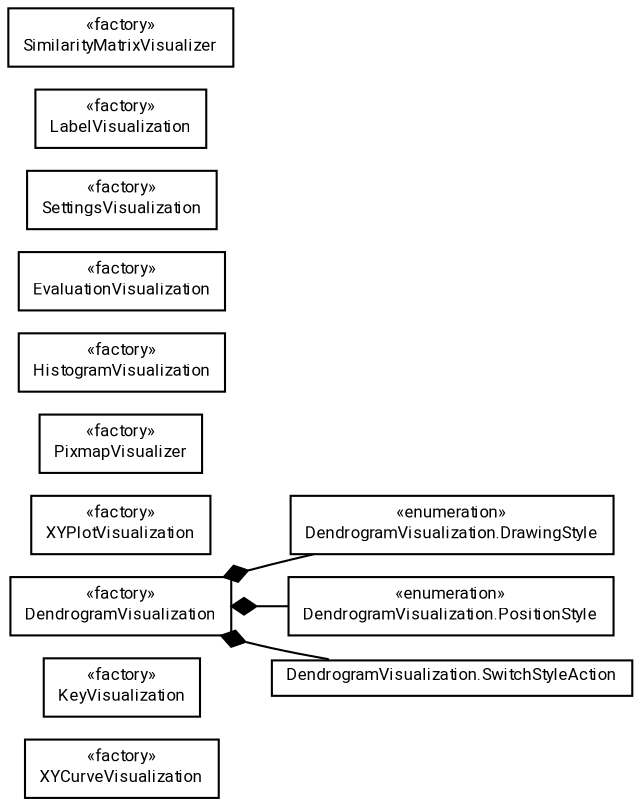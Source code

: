#!/usr/local/bin/dot
#
# Class diagram 
# Generated by UMLGraph version R5_7_2-60-g0e99a6 (http://www.spinellis.gr/umlgraph/)
#

digraph G {
	graph [fontnames="svg"]
	edge [fontname="Roboto",fontsize=7,labelfontname="Roboto",labelfontsize=7,color="black"];
	node [fontname="Roboto",fontcolor="black",fontsize=8,shape=plaintext,margin=0,width=0,height=0];
	nodesep=0.15;
	ranksep=0.25;
	rankdir=LR;
	// de.lmu.ifi.dbs.elki.visualization.visualizers.visunproj.XYCurveVisualization
	c208258 [label=<<table title="de.lmu.ifi.dbs.elki.visualization.visualizers.visunproj.XYCurveVisualization" border="0" cellborder="1" cellspacing="0" cellpadding="2" href="XYCurveVisualization.html" target="_parent">
		<tr><td><table border="0" cellspacing="0" cellpadding="1">
		<tr><td align="center" balign="center"> &#171;factory&#187; </td></tr>
		<tr><td align="center" balign="center"> <font face="Roboto">XYCurveVisualization</font> </td></tr>
		</table></td></tr>
		</table>>, URL="XYCurveVisualization.html"];
	// de.lmu.ifi.dbs.elki.visualization.visualizers.visunproj.KeyVisualization
	c208259 [label=<<table title="de.lmu.ifi.dbs.elki.visualization.visualizers.visunproj.KeyVisualization" border="0" cellborder="1" cellspacing="0" cellpadding="2" href="KeyVisualization.html" target="_parent">
		<tr><td><table border="0" cellspacing="0" cellpadding="1">
		<tr><td align="center" balign="center"> &#171;factory&#187; </td></tr>
		<tr><td align="center" balign="center"> <font face="Roboto">KeyVisualization</font> </td></tr>
		</table></td></tr>
		</table>>, URL="KeyVisualization.html"];
	// de.lmu.ifi.dbs.elki.visualization.visualizers.visunproj.DendrogramVisualization
	c208261 [label=<<table title="de.lmu.ifi.dbs.elki.visualization.visualizers.visunproj.DendrogramVisualization" border="0" cellborder="1" cellspacing="0" cellpadding="2" href="DendrogramVisualization.html" target="_parent">
		<tr><td><table border="0" cellspacing="0" cellpadding="1">
		<tr><td align="center" balign="center"> &#171;factory&#187; </td></tr>
		<tr><td align="center" balign="center"> <font face="Roboto">DendrogramVisualization</font> </td></tr>
		</table></td></tr>
		</table>>, URL="DendrogramVisualization.html"];
	// de.lmu.ifi.dbs.elki.visualization.visualizers.visunproj.DendrogramVisualization.DrawingStyle
	c208262 [label=<<table title="de.lmu.ifi.dbs.elki.visualization.visualizers.visunproj.DendrogramVisualization.DrawingStyle" border="0" cellborder="1" cellspacing="0" cellpadding="2" href="DendrogramVisualization.DrawingStyle.html" target="_parent">
		<tr><td><table border="0" cellspacing="0" cellpadding="1">
		<tr><td align="center" balign="center"> &#171;enumeration&#187; </td></tr>
		<tr><td align="center" balign="center"> <font face="Roboto">DendrogramVisualization.DrawingStyle</font> </td></tr>
		</table></td></tr>
		</table>>, URL="DendrogramVisualization.DrawingStyle.html"];
	// de.lmu.ifi.dbs.elki.visualization.visualizers.visunproj.DendrogramVisualization.PositionStyle
	c208263 [label=<<table title="de.lmu.ifi.dbs.elki.visualization.visualizers.visunproj.DendrogramVisualization.PositionStyle" border="0" cellborder="1" cellspacing="0" cellpadding="2" href="DendrogramVisualization.PositionStyle.html" target="_parent">
		<tr><td><table border="0" cellspacing="0" cellpadding="1">
		<tr><td align="center" balign="center"> &#171;enumeration&#187; </td></tr>
		<tr><td align="center" balign="center"> <font face="Roboto">DendrogramVisualization.PositionStyle</font> </td></tr>
		</table></td></tr>
		</table>>, URL="DendrogramVisualization.PositionStyle.html"];
	// de.lmu.ifi.dbs.elki.visualization.visualizers.visunproj.DendrogramVisualization.SwitchStyleAction
	c208264 [label=<<table title="de.lmu.ifi.dbs.elki.visualization.visualizers.visunproj.DendrogramVisualization.SwitchStyleAction" border="0" cellborder="1" cellspacing="0" cellpadding="2" href="DendrogramVisualization.SwitchStyleAction.html" target="_parent">
		<tr><td><table border="0" cellspacing="0" cellpadding="1">
		<tr><td align="center" balign="center"> <font face="Roboto">DendrogramVisualization.SwitchStyleAction</font> </td></tr>
		</table></td></tr>
		</table>>, URL="DendrogramVisualization.SwitchStyleAction.html"];
	// de.lmu.ifi.dbs.elki.visualization.visualizers.visunproj.XYPlotVisualization
	c208270 [label=<<table title="de.lmu.ifi.dbs.elki.visualization.visualizers.visunproj.XYPlotVisualization" border="0" cellborder="1" cellspacing="0" cellpadding="2" href="XYPlotVisualization.html" target="_parent">
		<tr><td><table border="0" cellspacing="0" cellpadding="1">
		<tr><td align="center" balign="center"> &#171;factory&#187; </td></tr>
		<tr><td align="center" balign="center"> <font face="Roboto">XYPlotVisualization</font> </td></tr>
		</table></td></tr>
		</table>>, URL="XYPlotVisualization.html"];
	// de.lmu.ifi.dbs.elki.visualization.visualizers.visunproj.PixmapVisualizer
	c208271 [label=<<table title="de.lmu.ifi.dbs.elki.visualization.visualizers.visunproj.PixmapVisualizer" border="0" cellborder="1" cellspacing="0" cellpadding="2" href="PixmapVisualizer.html" target="_parent">
		<tr><td><table border="0" cellspacing="0" cellpadding="1">
		<tr><td align="center" balign="center"> &#171;factory&#187; </td></tr>
		<tr><td align="center" balign="center"> <font face="Roboto">PixmapVisualizer</font> </td></tr>
		</table></td></tr>
		</table>>, URL="PixmapVisualizer.html"];
	// de.lmu.ifi.dbs.elki.visualization.visualizers.visunproj.HistogramVisualization
	c208273 [label=<<table title="de.lmu.ifi.dbs.elki.visualization.visualizers.visunproj.HistogramVisualization" border="0" cellborder="1" cellspacing="0" cellpadding="2" href="HistogramVisualization.html" target="_parent">
		<tr><td><table border="0" cellspacing="0" cellpadding="1">
		<tr><td align="center" balign="center"> &#171;factory&#187; </td></tr>
		<tr><td align="center" balign="center"> <font face="Roboto">HistogramVisualization</font> </td></tr>
		</table></td></tr>
		</table>>, URL="HistogramVisualization.html"];
	// de.lmu.ifi.dbs.elki.visualization.visualizers.visunproj.EvaluationVisualization
	c208274 [label=<<table title="de.lmu.ifi.dbs.elki.visualization.visualizers.visunproj.EvaluationVisualization" border="0" cellborder="1" cellspacing="0" cellpadding="2" href="EvaluationVisualization.html" target="_parent">
		<tr><td><table border="0" cellspacing="0" cellpadding="1">
		<tr><td align="center" balign="center"> &#171;factory&#187; </td></tr>
		<tr><td align="center" balign="center"> <font face="Roboto">EvaluationVisualization</font> </td></tr>
		</table></td></tr>
		</table>>, URL="EvaluationVisualization.html"];
	// de.lmu.ifi.dbs.elki.visualization.visualizers.visunproj.SettingsVisualization
	c208275 [label=<<table title="de.lmu.ifi.dbs.elki.visualization.visualizers.visunproj.SettingsVisualization" border="0" cellborder="1" cellspacing="0" cellpadding="2" href="SettingsVisualization.html" target="_parent">
		<tr><td><table border="0" cellspacing="0" cellpadding="1">
		<tr><td align="center" balign="center"> &#171;factory&#187; </td></tr>
		<tr><td align="center" balign="center"> <font face="Roboto">SettingsVisualization</font> </td></tr>
		</table></td></tr>
		</table>>, URL="SettingsVisualization.html"];
	// de.lmu.ifi.dbs.elki.visualization.visualizers.visunproj.LabelVisualization
	c208276 [label=<<table title="de.lmu.ifi.dbs.elki.visualization.visualizers.visunproj.LabelVisualization" border="0" cellborder="1" cellspacing="0" cellpadding="2" href="LabelVisualization.html" target="_parent">
		<tr><td><table border="0" cellspacing="0" cellpadding="1">
		<tr><td align="center" balign="center"> &#171;factory&#187; </td></tr>
		<tr><td align="center" balign="center"> <font face="Roboto">LabelVisualization</font> </td></tr>
		</table></td></tr>
		</table>>, URL="LabelVisualization.html"];
	// de.lmu.ifi.dbs.elki.visualization.visualizers.visunproj.SimilarityMatrixVisualizer
	c208277 [label=<<table title="de.lmu.ifi.dbs.elki.visualization.visualizers.visunproj.SimilarityMatrixVisualizer" border="0" cellborder="1" cellspacing="0" cellpadding="2" href="SimilarityMatrixVisualizer.html" target="_parent">
		<tr><td><table border="0" cellspacing="0" cellpadding="1">
		<tr><td align="center" balign="center"> &#171;factory&#187; </td></tr>
		<tr><td align="center" balign="center"> <font face="Roboto">SimilarityMatrixVisualizer</font> </td></tr>
		</table></td></tr>
		</table>>, URL="SimilarityMatrixVisualizer.html"];
	// de.lmu.ifi.dbs.elki.visualization.visualizers.visunproj.DendrogramVisualization composed de.lmu.ifi.dbs.elki.visualization.visualizers.visunproj.DendrogramVisualization.SwitchStyleAction
	c208261 -> c208264 [arrowhead=none,arrowtail=diamond,dir=back,weight=6];
	// de.lmu.ifi.dbs.elki.visualization.visualizers.visunproj.DendrogramVisualization composed de.lmu.ifi.dbs.elki.visualization.visualizers.visunproj.DendrogramVisualization.DrawingStyle
	c208261 -> c208262 [arrowhead=none,arrowtail=diamond,dir=back,weight=6];
	// de.lmu.ifi.dbs.elki.visualization.visualizers.visunproj.DendrogramVisualization composed de.lmu.ifi.dbs.elki.visualization.visualizers.visunproj.DendrogramVisualization.PositionStyle
	c208261 -> c208263 [arrowhead=none,arrowtail=diamond,dir=back,weight=6];
}

